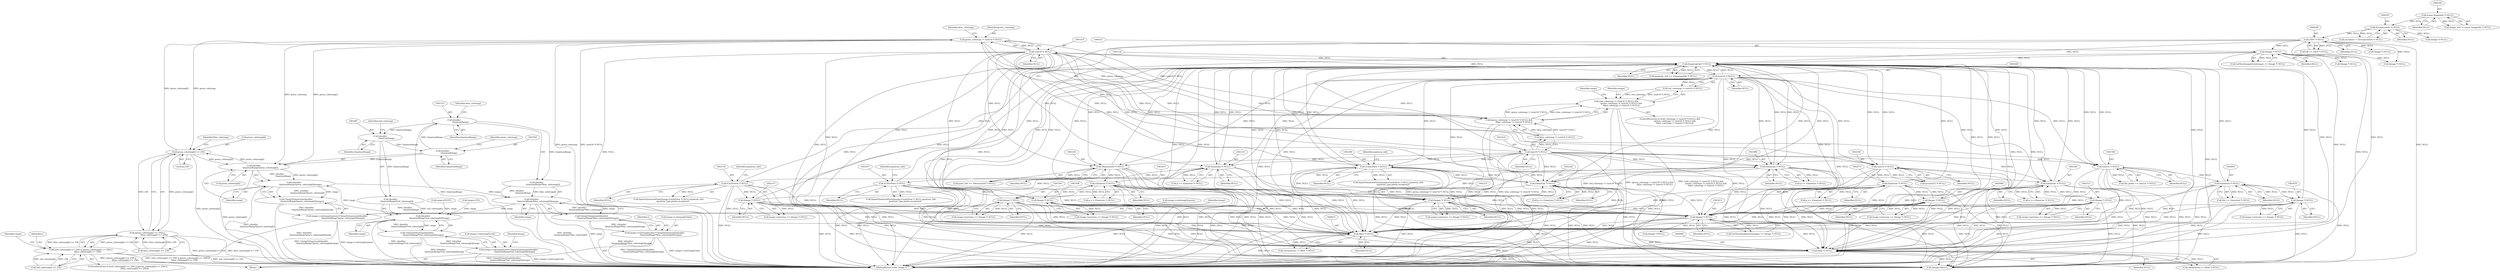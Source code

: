 digraph "1_ImageMagick_6e48aa92ff4e6e95424300ecd52a9ea453c19c60@pointer" {
"1001411" [label="(Call,green_colormap != (uint16 *) NULL)"];
"1001446" [label="(Call,green_colormap[i] >= 256)"];
"1001411" [label="(Call,green_colormap != (uint16 *) NULL)"];
"1001503" [label="(Call,(double)\n                    QuantumRange*green_colormap[i])"];
"1001504" [label="(Call,(double)\n                    QuantumRange)"];
"1001486" [label="(Call,(double)\n                    QuantumRange)"];
"1001522" [label="(Call,(double)\n                    QuantumRange)"];
"1001413" [label="(Call,(uint16 *) NULL)"];
"1001407" [label="(Call,(uint16 *) NULL)"];
"1001155" [label="(Call,(QuantumInfo *) NULL)"];
"1003302" [label="(Call,(Image *) NULL)"];
"1003214" [label="(Call,(Quantum *) NULL)"];
"1003144" [label="(Call,(MemoryInfo *) NULL)"];
"1001418" [label="(Call,(uint16 *) NULL)"];
"1002109" [label="(Call,(Quantum *) NULL)"];
"1002136" [label="(Call,(Image *) NULL)"];
"1002117" [label="(Call,(CacheView *) NULL)"];
"1003412" [label="(Call,(Image *) NULL)"];
"1001916" [label="(Call,(CacheView *) NULL)"];
"1001908" [label="(Call,(Quantum *) NULL)"];
"1001935" [label="(Call,(Image *) NULL)"];
"1002295" [label="(Call,(CacheView *) NULL)"];
"1002219" [label="(Call,(Quantum *) NULL)"];
"1002314" [label="(Call,(Image *) NULL)"];
"1002572" [label="(Call,(Quantum *) NULL)"];
"1002539" [label="(Call,(uint32 *) NULL)"];
"1002695" [label="(Call,(Image *) NULL)"];
"1002510" [label="(Call,(Image *) NULL)"];
"1002391" [label="(Call,(Quantum *) NULL)"];
"1003069" [label="(Call,(Image *) NULL)"];
"1002849" [label="(Call,(Quantum *) NULL)"];
"1002785" [label="(Call,(uint32 *) NULL)"];
"1000245" [label="(Call,(TIFF *) NULL)"];
"1000186" [label="(Call,(ExceptionInfo *) NULL)"];
"1000159" [label="(Call,(const ImageInfo *) NULL)"];
"1000909" [label="(Call,(float *) NULL)"];
"1000320" [label="(Call,(Image *) NULL)"];
"1000947" [label="(Call,(float *) NULL)"];
"1001410" [label="(Call,(green_colormap != (uint16 *) NULL) &&\n                (blue_colormap != (uint16 *) NULL))"];
"1001404" [label="(Call,(red_colormap != (uint16 *) NULL) &&\n                (green_colormap != (uint16 *) NULL) &&\n                (blue_colormap != (uint16 *) NULL))"];
"1001502" [label="(Call,((double)\n                    QuantumRange*green_colormap[i])/range)"];
"1001501" [label="(Call,ClampToQuantum(((double)\n                    QuantumRange*green_colormap[i])/range))"];
"1001493" [label="(Call,image->colormap[i].green=ClampToQuantum(((double)\n                    QuantumRange*green_colormap[i])/range))"];
"1001520" [label="(Call,((double)\n                    QuantumRange*blue_colormap[i])/range)"];
"1001484" [label="(Call,((double)\n                    QuantumRange*red_colormap[i])/range)"];
"1001483" [label="(Call,ClampToQuantum(((double)\n                    QuantumRange*red_colormap[i])/range))"];
"1001475" [label="(Call,image->colormap[i].red=ClampToQuantum(((double)\n                    QuantumRange*red_colormap[i])/range))"];
"1001519" [label="(Call,ClampToQuantum(((double)\n                    QuantumRange*blue_colormap[i])/range))"];
"1001511" [label="(Call,image->colormap[i].blue=ClampToQuantum(((double)\n                    QuantumRange*blue_colormap[i])/range))"];
"1001445" [label="(Call,(green_colormap[i] >= 256) ||\n                      (blue_colormap[i] >= 256))"];
"1001439" [label="(Call,(red_colormap[i] >= 256) || (green_colormap[i] >= 256) ||\n                      (blue_colormap[i] >= 256))"];
"1002132" [label="(Call,image->previous == (Image *) NULL)"];
"1001458" [label="(Identifier,range)"];
"1003412" [label="(Call,(Image *) NULL)"];
"1000243" [label="(Call,tiff == (TIFF *) NULL)"];
"1000186" [label="(Call,(ExceptionInfo *) NULL)"];
"1001528" [label="(Identifier,range)"];
"1001916" [label="(Call,(CacheView *) NULL)"];
"1001418" [label="(Call,(uint16 *) NULL)"];
"1001411" [label="(Call,green_colormap != (uint16 *) NULL)"];
"1001413" [label="(Call,(uint16 *) NULL)"];
"1002783" [label="(Call,tile_pixels == (uint32 *) NULL)"];
"1001476" [label="(Call,image->colormap[i].red)"];
"1002510" [label="(Call,(Image *) NULL)"];
"1002847" [label="(Call,tile == (Quantum *) NULL)"];
"1002506" [label="(Call,image->previous == (Image *) NULL)"];
"1001475" [label="(Call,image->colormap[i].red=ClampToQuantum(((double)\n                    QuantumRange*red_colormap[i])/range))"];
"1001918" [label="(Identifier,NULL)"];
"1003298" [label="(Call,image->previous == (Image *) NULL)"];
"1001937" [label="(Identifier,NULL)"];
"1001453" [label="(Identifier,blue_colormap)"];
"1000909" [label="(Call,(float *) NULL)"];
"1002310" [label="(Call,image->previous == (Image *) NULL)"];
"1000217" [label="(Call,(Image *) NULL)"];
"1003069" [label="(Call,(Image *) NULL)"];
"1001416" [label="(Call,blue_colormap != (uint16 *) NULL)"];
"1001519" [label="(Call,ClampToQuantum(((double)\n                    QuantumRange*blue_colormap[i])/range))"];
"1001510" [label="(Identifier,range)"];
"1001437" [label="(Identifier,i)"];
"1001931" [label="(Call,image->previous == (Image *) NULL)"];
"1002537" [label="(Call,p=(uint32 *) NULL)"];
"1002314" [label="(Call,(Image *) NULL)"];
"1002109" [label="(Call,(Quantum *) NULL)"];
"1002787" [label="(Identifier,NULL)"];
"1001483" [label="(Call,ClampToQuantum(((double)\n                    QuantumRange*red_colormap[i])/range))"];
"1001450" [label="(Literal,256)"];
"1001447" [label="(Call,green_colormap[i])"];
"1001405" [label="(Call,red_colormap != (uint16 *) NULL)"];
"1002393" [label="(Identifier,NULL)"];
"1001157" [label="(Identifier,NULL)"];
"1002138" [label="(Identifier,NULL)"];
"1001404" [label="(Call,(red_colormap != (uint16 *) NULL) &&\n                (green_colormap != (uint16 *) NULL) &&\n                (blue_colormap != (uint16 *) NULL))"];
"1001420" [label="(Identifier,NULL)"];
"1002697" [label="(Identifier,NULL)"];
"1003214" [label="(Call,(Quantum *) NULL)"];
"1002316" [label="(Identifier,NULL)"];
"1002851" [label="(Identifier,NULL)"];
"1002389" [label="(Call,q == (Quantum *) NULL)"];
"1003216" [label="(Identifier,NULL)"];
"1001451" [label="(Call,blue_colormap[i] >= 256)"];
"1000247" [label="(Identifier,NULL)"];
"1002391" [label="(Call,(Quantum *) NULL)"];
"1003421" [label="(Call,(Image *) NULL)"];
"1002570" [label="(Call,q == (Quantum *) NULL)"];
"1001484" [label="(Call,((double)\n                    QuantumRange*red_colormap[i])/range)"];
"1001507" [label="(Call,green_colormap[i])"];
"1000947" [label="(Call,(float *) NULL)"];
"1000911" [label="(Identifier,NULL)"];
"1000331" [label="(Call,(Image *) NULL)"];
"1002295" [label="(Call,(CacheView *) NULL)"];
"1002217" [label="(Call,q == (Quantum *) NULL)"];
"1001908" [label="(Call,(Quantum *) NULL)"];
"1003071" [label="(Identifier,NULL)"];
"1000161" [label="(Identifier,NULL)"];
"1001407" [label="(Call,(uint16 *) NULL)"];
"1000309" [label="(Call,(Image *) NULL)"];
"1002119" [label="(Identifier,NULL)"];
"1002574" [label="(Identifier,NULL)"];
"1000245" [label="(Call,(TIFF *) NULL)"];
"1001446" [label="(Call,green_colormap[i] >= 256)"];
"1003414" [label="(Identifier,NULL)"];
"1002298" [label="(Identifier,quantum_info)"];
"1001155" [label="(Call,(QuantumInfo *) NULL)"];
"1001508" [label="(Identifier,green_colormap)"];
"1001494" [label="(Call,image->colormap[i].green)"];
"1002691" [label="(Call,image->previous == (Image *) NULL)"];
"1003144" [label="(Call,(MemoryInfo *) NULL)"];
"1002111" [label="(Identifier,NULL)"];
"1003065" [label="(Call,image->previous == (Image *) NULL)"];
"1003475" [label="(Call,(Image *)NULL)"];
"1001417" [label="(Identifier,blue_colormap)"];
"1001524" [label="(Identifier,QuantumRange)"];
"1001403" [label="(ControlStructure,if ((red_colormap != (uint16 *) NULL) &&\n                (green_colormap != (uint16 *) NULL) &&\n                (blue_colormap != (uint16 *) NULL)))"];
"1001497" [label="(Identifier,image)"];
"1001473" [label="(Identifier,i)"];
"1003481" [label="(MethodReturn,static Image *)"];
"1003212" [label="(Call,q == (Quantum *) NULL)"];
"1001439" [label="(Call,(red_colormap[i] >= 256) || (green_colormap[i] >= 256) ||\n                      (blue_colormap[i] >= 256))"];
"1001422" [label="(Call,range=255)"];
"1001485" [label="(Call,(double)\n                    QuantumRange*red_colormap[i])"];
"1001914" [label="(Call,ImportQuantumPixels(image,(CacheView *) NULL,quantum_info,\n            quantum_type,pixels,exception))"];
"1002221" [label="(Identifier,NULL)"];
"1003142" [label="(Call,pixel_info == (MemoryInfo *) NULL)"];
"1002297" [label="(Identifier,NULL)"];
"1001502" [label="(Call,((double)\n                    QuantumRange*green_colormap[i])/range)"];
"1001493" [label="(Call,image->colormap[i].green=ClampToQuantum(((double)\n                    QuantumRange*green_colormap[i])/range))"];
"1002107" [label="(Call,q == (Quantum *) NULL)"];
"1001526" [label="(Identifier,blue_colormap)"];
"1002115" [label="(Call,ImportQuantumPixels(image,(CacheView *) NULL,quantum_info,\n            quantum_type,pixels,exception))"];
"1002539" [label="(Call,(uint32 *) NULL)"];
"1001440" [label="(Call,red_colormap[i] >= 256)"];
"1002117" [label="(Call,(CacheView *) NULL)"];
"1000157" [label="(Call,image_info != (const ImageInfo *) NULL)"];
"1001445" [label="(Call,(green_colormap[i] >= 256) ||\n                      (blue_colormap[i] >= 256))"];
"1000945" [label="(Call,chromaticity != (float *) NULL)"];
"1001532" [label="(Identifier,image)"];
"1000949" [label="(Identifier,NULL)"];
"1000320" [label="(Call,(Image *) NULL)"];
"1002572" [label="(Call,(Quantum *) NULL)"];
"1002136" [label="(Call,(Image *) NULL)"];
"1001522" [label="(Call,(double)\n                    QuantumRange)"];
"1001506" [label="(Identifier,QuantumRange)"];
"1001412" [label="(Identifier,green_colormap)"];
"1003146" [label="(Identifier,NULL)"];
"1001511" [label="(Call,image->colormap[i].blue=ClampToQuantum(((double)\n                    QuantumRange*blue_colormap[i])/range))"];
"1001153" [label="(Call,quantum_info == (QuantumInfo *) NULL)"];
"1001512" [label="(Call,image->colormap[i].blue)"];
"1000317" [label="(Call,GetNextImageInList(image) == (Image *) NULL)"];
"1001410" [label="(Call,(green_colormap != (uint16 *) NULL) &&\n                (blue_colormap != (uint16 *) NULL))"];
"1002785" [label="(Call,(uint32 *) NULL)"];
"1000254" [label="(Call,(Image *) NULL)"];
"1001910" [label="(Identifier,NULL)"];
"1001486" [label="(Call,(double)\n                    QuantumRange)"];
"1002849" [label="(Call,(Quantum *) NULL)"];
"1000188" [label="(Identifier,NULL)"];
"1001474" [label="(Block,)"];
"1001515" [label="(Identifier,image)"];
"1002695" [label="(Call,(Image *) NULL)"];
"1001490" [label="(Identifier,red_colormap)"];
"1003409" [label="(Call,GetNextImageInList(image) == (Image *) NULL)"];
"1001504" [label="(Call,(double)\n                    QuantumRange)"];
"1001501" [label="(Call,ClampToQuantum(((double)\n                    QuantumRange*green_colormap[i])/range))"];
"1001935" [label="(Call,(Image *) NULL)"];
"1001919" [label="(Identifier,quantum_info)"];
"1002512" [label="(Identifier,NULL)"];
"1002120" [label="(Identifier,quantum_info)"];
"1002541" [label="(Identifier,NULL)"];
"1001438" [label="(ControlStructure,if ((red_colormap[i] >= 256) || (green_colormap[i] >= 256) ||\n                      (blue_colormap[i] >= 256)))"];
"1002219" [label="(Call,(Quantum *) NULL)"];
"1001492" [label="(Identifier,range)"];
"1000184" [label="(Call,exception != (ExceptionInfo *) NULL)"];
"1003304" [label="(Identifier,NULL)"];
"1001906" [label="(Call,q == (Quantum *) NULL)"];
"1001423" [label="(Identifier,range)"];
"1000907" [label="(Call,chromaticity != (float *) NULL)"];
"1003302" [label="(Call,(Image *) NULL)"];
"1000159" [label="(Call,(const ImageInfo *) NULL)"];
"1000322" [label="(Identifier,NULL)"];
"1001488" [label="(Identifier,QuantumRange)"];
"1001415" [label="(Identifier,NULL)"];
"1001521" [label="(Call,(double)\n                    QuantumRange*blue_colormap[i])"];
"1001457" [label="(Call,range=65535)"];
"1001409" [label="(Identifier,NULL)"];
"1001520" [label="(Call,((double)\n                    QuantumRange*blue_colormap[i])/range)"];
"1002293" [label="(Call,ImportQuantumPixels(image,(CacheView *) NULL,quantum_info,\n              quantum_type,pixels,exception))"];
"1001503" [label="(Call,(double)\n                    QuantumRange*green_colormap[i])"];
"1001411" -> "1001410"  [label="AST: "];
"1001411" -> "1001413"  [label="CFG: "];
"1001412" -> "1001411"  [label="AST: "];
"1001413" -> "1001411"  [label="AST: "];
"1001417" -> "1001411"  [label="CFG: "];
"1001410" -> "1001411"  [label="CFG: "];
"1001411" -> "1003481"  [label="DDG: green_colormap"];
"1001411" -> "1003481"  [label="DDG: (uint16 *) NULL"];
"1001411" -> "1001410"  [label="DDG: green_colormap"];
"1001411" -> "1001410"  [label="DDG: (uint16 *) NULL"];
"1001446" -> "1001411"  [label="DDG: green_colormap[i]"];
"1001503" -> "1001411"  [label="DDG: green_colormap[i]"];
"1001413" -> "1001411"  [label="DDG: NULL"];
"1001411" -> "1001446"  [label="DDG: green_colormap"];
"1001411" -> "1001503"  [label="DDG: green_colormap"];
"1001446" -> "1001445"  [label="AST: "];
"1001446" -> "1001450"  [label="CFG: "];
"1001447" -> "1001446"  [label="AST: "];
"1001450" -> "1001446"  [label="AST: "];
"1001453" -> "1001446"  [label="CFG: "];
"1001445" -> "1001446"  [label="CFG: "];
"1001446" -> "1003481"  [label="DDG: green_colormap[i]"];
"1001446" -> "1001445"  [label="DDG: green_colormap[i]"];
"1001446" -> "1001445"  [label="DDG: 256"];
"1001503" -> "1001446"  [label="DDG: green_colormap[i]"];
"1001446" -> "1001503"  [label="DDG: green_colormap[i]"];
"1001503" -> "1001502"  [label="AST: "];
"1001503" -> "1001507"  [label="CFG: "];
"1001504" -> "1001503"  [label="AST: "];
"1001507" -> "1001503"  [label="AST: "];
"1001510" -> "1001503"  [label="CFG: "];
"1001503" -> "1003481"  [label="DDG: green_colormap[i]"];
"1001503" -> "1001502"  [label="DDG: (double)\n                    QuantumRange"];
"1001503" -> "1001502"  [label="DDG: green_colormap[i]"];
"1001504" -> "1001503"  [label="DDG: QuantumRange"];
"1001504" -> "1001506"  [label="CFG: "];
"1001505" -> "1001504"  [label="AST: "];
"1001506" -> "1001504"  [label="AST: "];
"1001508" -> "1001504"  [label="CFG: "];
"1001486" -> "1001504"  [label="DDG: QuantumRange"];
"1001504" -> "1001522"  [label="DDG: QuantumRange"];
"1001486" -> "1001485"  [label="AST: "];
"1001486" -> "1001488"  [label="CFG: "];
"1001487" -> "1001486"  [label="AST: "];
"1001488" -> "1001486"  [label="AST: "];
"1001490" -> "1001486"  [label="CFG: "];
"1001486" -> "1001485"  [label="DDG: QuantumRange"];
"1001522" -> "1001486"  [label="DDG: QuantumRange"];
"1001522" -> "1001521"  [label="AST: "];
"1001522" -> "1001524"  [label="CFG: "];
"1001523" -> "1001522"  [label="AST: "];
"1001524" -> "1001522"  [label="AST: "];
"1001526" -> "1001522"  [label="CFG: "];
"1001522" -> "1003481"  [label="DDG: QuantumRange"];
"1001522" -> "1001521"  [label="DDG: QuantumRange"];
"1001413" -> "1001415"  [label="CFG: "];
"1001414" -> "1001413"  [label="AST: "];
"1001415" -> "1001413"  [label="AST: "];
"1001413" -> "1003481"  [label="DDG: NULL"];
"1001413" -> "1000909"  [label="DDG: NULL"];
"1001413" -> "1000947"  [label="DDG: NULL"];
"1001413" -> "1001155"  [label="DDG: NULL"];
"1001407" -> "1001413"  [label="DDG: NULL"];
"1001413" -> "1001418"  [label="DDG: NULL"];
"1001413" -> "1001908"  [label="DDG: NULL"];
"1001413" -> "1002109"  [label="DDG: NULL"];
"1001413" -> "1002219"  [label="DDG: NULL"];
"1001413" -> "1002295"  [label="DDG: NULL"];
"1001413" -> "1002314"  [label="DDG: NULL"];
"1001413" -> "1002391"  [label="DDG: NULL"];
"1001413" -> "1002539"  [label="DDG: NULL"];
"1001413" -> "1002785"  [label="DDG: NULL"];
"1001413" -> "1003144"  [label="DDG: NULL"];
"1001413" -> "1003412"  [label="DDG: NULL"];
"1001413" -> "1003475"  [label="DDG: NULL"];
"1001407" -> "1001405"  [label="AST: "];
"1001407" -> "1001409"  [label="CFG: "];
"1001408" -> "1001407"  [label="AST: "];
"1001409" -> "1001407"  [label="AST: "];
"1001405" -> "1001407"  [label="CFG: "];
"1001407" -> "1003481"  [label="DDG: NULL"];
"1001407" -> "1000909"  [label="DDG: NULL"];
"1001407" -> "1000947"  [label="DDG: NULL"];
"1001407" -> "1001155"  [label="DDG: NULL"];
"1001407" -> "1001405"  [label="DDG: NULL"];
"1001155" -> "1001407"  [label="DDG: NULL"];
"1001407" -> "1001908"  [label="DDG: NULL"];
"1001407" -> "1002109"  [label="DDG: NULL"];
"1001407" -> "1002219"  [label="DDG: NULL"];
"1001407" -> "1002295"  [label="DDG: NULL"];
"1001407" -> "1002314"  [label="DDG: NULL"];
"1001407" -> "1002391"  [label="DDG: NULL"];
"1001407" -> "1002539"  [label="DDG: NULL"];
"1001407" -> "1002785"  [label="DDG: NULL"];
"1001407" -> "1003144"  [label="DDG: NULL"];
"1001407" -> "1003412"  [label="DDG: NULL"];
"1001407" -> "1003475"  [label="DDG: NULL"];
"1001155" -> "1001153"  [label="AST: "];
"1001155" -> "1001157"  [label="CFG: "];
"1001156" -> "1001155"  [label="AST: "];
"1001157" -> "1001155"  [label="AST: "];
"1001153" -> "1001155"  [label="CFG: "];
"1001155" -> "1003481"  [label="DDG: NULL"];
"1001155" -> "1000909"  [label="DDG: NULL"];
"1001155" -> "1000947"  [label="DDG: NULL"];
"1001155" -> "1001153"  [label="DDG: NULL"];
"1003302" -> "1001155"  [label="DDG: NULL"];
"1003144" -> "1001155"  [label="DDG: NULL"];
"1002109" -> "1001155"  [label="DDG: NULL"];
"1003412" -> "1001155"  [label="DDG: NULL"];
"1002295" -> "1001155"  [label="DDG: NULL"];
"1002572" -> "1001155"  [label="DDG: NULL"];
"1002219" -> "1001155"  [label="DDG: NULL"];
"1002314" -> "1001155"  [label="DDG: NULL"];
"1002510" -> "1001155"  [label="DDG: NULL"];
"1003069" -> "1001155"  [label="DDG: NULL"];
"1002136" -> "1001155"  [label="DDG: NULL"];
"1002849" -> "1001155"  [label="DDG: NULL"];
"1001418" -> "1001155"  [label="DDG: NULL"];
"1001908" -> "1001155"  [label="DDG: NULL"];
"1000245" -> "1001155"  [label="DDG: NULL"];
"1002539" -> "1001155"  [label="DDG: NULL"];
"1002695" -> "1001155"  [label="DDG: NULL"];
"1001935" -> "1001155"  [label="DDG: NULL"];
"1002391" -> "1001155"  [label="DDG: NULL"];
"1002785" -> "1001155"  [label="DDG: NULL"];
"1000909" -> "1001155"  [label="DDG: NULL"];
"1001916" -> "1001155"  [label="DDG: NULL"];
"1002117" -> "1001155"  [label="DDG: NULL"];
"1003214" -> "1001155"  [label="DDG: NULL"];
"1000320" -> "1001155"  [label="DDG: NULL"];
"1000947" -> "1001155"  [label="DDG: NULL"];
"1001155" -> "1001908"  [label="DDG: NULL"];
"1001155" -> "1002109"  [label="DDG: NULL"];
"1001155" -> "1002219"  [label="DDG: NULL"];
"1001155" -> "1002295"  [label="DDG: NULL"];
"1001155" -> "1002314"  [label="DDG: NULL"];
"1001155" -> "1002391"  [label="DDG: NULL"];
"1001155" -> "1002539"  [label="DDG: NULL"];
"1001155" -> "1002785"  [label="DDG: NULL"];
"1001155" -> "1003144"  [label="DDG: NULL"];
"1001155" -> "1003412"  [label="DDG: NULL"];
"1001155" -> "1003475"  [label="DDG: NULL"];
"1003302" -> "1003298"  [label="AST: "];
"1003302" -> "1003304"  [label="CFG: "];
"1003303" -> "1003302"  [label="AST: "];
"1003304" -> "1003302"  [label="AST: "];
"1003298" -> "1003302"  [label="CFG: "];
"1003302" -> "1003481"  [label="DDG: NULL"];
"1003302" -> "1000909"  [label="DDG: NULL"];
"1003302" -> "1000947"  [label="DDG: NULL"];
"1003302" -> "1003214"  [label="DDG: NULL"];
"1003302" -> "1003298"  [label="DDG: NULL"];
"1003214" -> "1003302"  [label="DDG: NULL"];
"1003302" -> "1003412"  [label="DDG: NULL"];
"1003302" -> "1003475"  [label="DDG: NULL"];
"1003214" -> "1003212"  [label="AST: "];
"1003214" -> "1003216"  [label="CFG: "];
"1003215" -> "1003214"  [label="AST: "];
"1003216" -> "1003214"  [label="AST: "];
"1003212" -> "1003214"  [label="CFG: "];
"1003214" -> "1003481"  [label="DDG: NULL"];
"1003214" -> "1000909"  [label="DDG: NULL"];
"1003214" -> "1000947"  [label="DDG: NULL"];
"1003214" -> "1003212"  [label="DDG: NULL"];
"1003144" -> "1003214"  [label="DDG: NULL"];
"1003214" -> "1003412"  [label="DDG: NULL"];
"1003214" -> "1003475"  [label="DDG: NULL"];
"1003144" -> "1003142"  [label="AST: "];
"1003144" -> "1003146"  [label="CFG: "];
"1003145" -> "1003144"  [label="AST: "];
"1003146" -> "1003144"  [label="AST: "];
"1003142" -> "1003144"  [label="CFG: "];
"1003144" -> "1003481"  [label="DDG: NULL"];
"1003144" -> "1000909"  [label="DDG: NULL"];
"1003144" -> "1000947"  [label="DDG: NULL"];
"1003144" -> "1003142"  [label="DDG: NULL"];
"1001418" -> "1003144"  [label="DDG: NULL"];
"1003144" -> "1003412"  [label="DDG: NULL"];
"1003144" -> "1003475"  [label="DDG: NULL"];
"1001418" -> "1001416"  [label="AST: "];
"1001418" -> "1001420"  [label="CFG: "];
"1001419" -> "1001418"  [label="AST: "];
"1001420" -> "1001418"  [label="AST: "];
"1001416" -> "1001418"  [label="CFG: "];
"1001418" -> "1003481"  [label="DDG: NULL"];
"1001418" -> "1000909"  [label="DDG: NULL"];
"1001418" -> "1000947"  [label="DDG: NULL"];
"1001418" -> "1001416"  [label="DDG: NULL"];
"1001418" -> "1001908"  [label="DDG: NULL"];
"1001418" -> "1002109"  [label="DDG: NULL"];
"1001418" -> "1002219"  [label="DDG: NULL"];
"1001418" -> "1002295"  [label="DDG: NULL"];
"1001418" -> "1002314"  [label="DDG: NULL"];
"1001418" -> "1002391"  [label="DDG: NULL"];
"1001418" -> "1002539"  [label="DDG: NULL"];
"1001418" -> "1002785"  [label="DDG: NULL"];
"1001418" -> "1003412"  [label="DDG: NULL"];
"1001418" -> "1003475"  [label="DDG: NULL"];
"1002109" -> "1002107"  [label="AST: "];
"1002109" -> "1002111"  [label="CFG: "];
"1002110" -> "1002109"  [label="AST: "];
"1002111" -> "1002109"  [label="AST: "];
"1002107" -> "1002109"  [label="CFG: "];
"1002109" -> "1003481"  [label="DDG: NULL"];
"1002109" -> "1000909"  [label="DDG: NULL"];
"1002109" -> "1000947"  [label="DDG: NULL"];
"1002109" -> "1002107"  [label="DDG: NULL"];
"1002136" -> "1002109"  [label="DDG: NULL"];
"1002109" -> "1002117"  [label="DDG: NULL"];
"1002109" -> "1003412"  [label="DDG: NULL"];
"1002109" -> "1003475"  [label="DDG: NULL"];
"1002136" -> "1002132"  [label="AST: "];
"1002136" -> "1002138"  [label="CFG: "];
"1002137" -> "1002136"  [label="AST: "];
"1002138" -> "1002136"  [label="AST: "];
"1002132" -> "1002136"  [label="CFG: "];
"1002136" -> "1003481"  [label="DDG: NULL"];
"1002136" -> "1000909"  [label="DDG: NULL"];
"1002136" -> "1000947"  [label="DDG: NULL"];
"1002136" -> "1002132"  [label="DDG: NULL"];
"1002117" -> "1002136"  [label="DDG: NULL"];
"1002136" -> "1003412"  [label="DDG: NULL"];
"1002136" -> "1003475"  [label="DDG: NULL"];
"1002117" -> "1002115"  [label="AST: "];
"1002117" -> "1002119"  [label="CFG: "];
"1002118" -> "1002117"  [label="AST: "];
"1002119" -> "1002117"  [label="AST: "];
"1002120" -> "1002117"  [label="CFG: "];
"1002117" -> "1003481"  [label="DDG: NULL"];
"1002117" -> "1000909"  [label="DDG: NULL"];
"1002117" -> "1000947"  [label="DDG: NULL"];
"1002117" -> "1002115"  [label="DDG: NULL"];
"1002117" -> "1003412"  [label="DDG: NULL"];
"1002117" -> "1003475"  [label="DDG: NULL"];
"1003412" -> "1003409"  [label="AST: "];
"1003412" -> "1003414"  [label="CFG: "];
"1003413" -> "1003412"  [label="AST: "];
"1003414" -> "1003412"  [label="AST: "];
"1003409" -> "1003412"  [label="CFG: "];
"1003412" -> "1003481"  [label="DDG: NULL"];
"1003412" -> "1000909"  [label="DDG: NULL"];
"1003412" -> "1000947"  [label="DDG: NULL"];
"1003412" -> "1003409"  [label="DDG: NULL"];
"1001916" -> "1003412"  [label="DDG: NULL"];
"1002295" -> "1003412"  [label="DDG: NULL"];
"1002572" -> "1003412"  [label="DDG: NULL"];
"1002219" -> "1003412"  [label="DDG: NULL"];
"1002314" -> "1003412"  [label="DDG: NULL"];
"1002510" -> "1003412"  [label="DDG: NULL"];
"1003069" -> "1003412"  [label="DDG: NULL"];
"1002849" -> "1003412"  [label="DDG: NULL"];
"1001908" -> "1003412"  [label="DDG: NULL"];
"1002539" -> "1003412"  [label="DDG: NULL"];
"1002695" -> "1003412"  [label="DDG: NULL"];
"1001935" -> "1003412"  [label="DDG: NULL"];
"1002391" -> "1003412"  [label="DDG: NULL"];
"1002785" -> "1003412"  [label="DDG: NULL"];
"1003412" -> "1003421"  [label="DDG: NULL"];
"1003412" -> "1003475"  [label="DDG: NULL"];
"1001916" -> "1001914"  [label="AST: "];
"1001916" -> "1001918"  [label="CFG: "];
"1001917" -> "1001916"  [label="AST: "];
"1001918" -> "1001916"  [label="AST: "];
"1001919" -> "1001916"  [label="CFG: "];
"1001916" -> "1003481"  [label="DDG: NULL"];
"1001916" -> "1000909"  [label="DDG: NULL"];
"1001916" -> "1000947"  [label="DDG: NULL"];
"1001916" -> "1001914"  [label="DDG: NULL"];
"1001908" -> "1001916"  [label="DDG: NULL"];
"1001916" -> "1001935"  [label="DDG: NULL"];
"1001916" -> "1003475"  [label="DDG: NULL"];
"1001908" -> "1001906"  [label="AST: "];
"1001908" -> "1001910"  [label="CFG: "];
"1001909" -> "1001908"  [label="AST: "];
"1001910" -> "1001908"  [label="AST: "];
"1001906" -> "1001908"  [label="CFG: "];
"1001908" -> "1003481"  [label="DDG: NULL"];
"1001908" -> "1000909"  [label="DDG: NULL"];
"1001908" -> "1000947"  [label="DDG: NULL"];
"1001908" -> "1001906"  [label="DDG: NULL"];
"1001935" -> "1001908"  [label="DDG: NULL"];
"1001908" -> "1003475"  [label="DDG: NULL"];
"1001935" -> "1001931"  [label="AST: "];
"1001935" -> "1001937"  [label="CFG: "];
"1001936" -> "1001935"  [label="AST: "];
"1001937" -> "1001935"  [label="AST: "];
"1001931" -> "1001935"  [label="CFG: "];
"1001935" -> "1003481"  [label="DDG: NULL"];
"1001935" -> "1000909"  [label="DDG: NULL"];
"1001935" -> "1000947"  [label="DDG: NULL"];
"1001935" -> "1001931"  [label="DDG: NULL"];
"1001935" -> "1003475"  [label="DDG: NULL"];
"1002295" -> "1002293"  [label="AST: "];
"1002295" -> "1002297"  [label="CFG: "];
"1002296" -> "1002295"  [label="AST: "];
"1002297" -> "1002295"  [label="AST: "];
"1002298" -> "1002295"  [label="CFG: "];
"1002295" -> "1003481"  [label="DDG: NULL"];
"1002295" -> "1000909"  [label="DDG: NULL"];
"1002295" -> "1000947"  [label="DDG: NULL"];
"1002295" -> "1002219"  [label="DDG: NULL"];
"1002295" -> "1002293"  [label="DDG: NULL"];
"1002219" -> "1002295"  [label="DDG: NULL"];
"1002295" -> "1002314"  [label="DDG: NULL"];
"1002295" -> "1003475"  [label="DDG: NULL"];
"1002219" -> "1002217"  [label="AST: "];
"1002219" -> "1002221"  [label="CFG: "];
"1002220" -> "1002219"  [label="AST: "];
"1002221" -> "1002219"  [label="AST: "];
"1002217" -> "1002219"  [label="CFG: "];
"1002219" -> "1003481"  [label="DDG: NULL"];
"1002219" -> "1000909"  [label="DDG: NULL"];
"1002219" -> "1000947"  [label="DDG: NULL"];
"1002219" -> "1002217"  [label="DDG: NULL"];
"1002314" -> "1002219"  [label="DDG: NULL"];
"1002219" -> "1002314"  [label="DDG: NULL"];
"1002219" -> "1003475"  [label="DDG: NULL"];
"1002314" -> "1002310"  [label="AST: "];
"1002314" -> "1002316"  [label="CFG: "];
"1002315" -> "1002314"  [label="AST: "];
"1002316" -> "1002314"  [label="AST: "];
"1002310" -> "1002314"  [label="CFG: "];
"1002314" -> "1003481"  [label="DDG: NULL"];
"1002314" -> "1000909"  [label="DDG: NULL"];
"1002314" -> "1000947"  [label="DDG: NULL"];
"1002314" -> "1002310"  [label="DDG: NULL"];
"1002314" -> "1003475"  [label="DDG: NULL"];
"1002572" -> "1002570"  [label="AST: "];
"1002572" -> "1002574"  [label="CFG: "];
"1002573" -> "1002572"  [label="AST: "];
"1002574" -> "1002572"  [label="AST: "];
"1002570" -> "1002572"  [label="CFG: "];
"1002572" -> "1003481"  [label="DDG: NULL"];
"1002572" -> "1000909"  [label="DDG: NULL"];
"1002572" -> "1000947"  [label="DDG: NULL"];
"1002572" -> "1002570"  [label="DDG: NULL"];
"1002539" -> "1002572"  [label="DDG: NULL"];
"1002695" -> "1002572"  [label="DDG: NULL"];
"1002572" -> "1002695"  [label="DDG: NULL"];
"1002572" -> "1003475"  [label="DDG: NULL"];
"1002539" -> "1002537"  [label="AST: "];
"1002539" -> "1002541"  [label="CFG: "];
"1002540" -> "1002539"  [label="AST: "];
"1002541" -> "1002539"  [label="AST: "];
"1002537" -> "1002539"  [label="CFG: "];
"1002539" -> "1003481"  [label="DDG: NULL"];
"1002539" -> "1000909"  [label="DDG: NULL"];
"1002539" -> "1000947"  [label="DDG: NULL"];
"1002539" -> "1002537"  [label="DDG: NULL"];
"1002539" -> "1003475"  [label="DDG: NULL"];
"1002695" -> "1002691"  [label="AST: "];
"1002695" -> "1002697"  [label="CFG: "];
"1002696" -> "1002695"  [label="AST: "];
"1002697" -> "1002695"  [label="AST: "];
"1002691" -> "1002695"  [label="CFG: "];
"1002695" -> "1003481"  [label="DDG: NULL"];
"1002695" -> "1000909"  [label="DDG: NULL"];
"1002695" -> "1000947"  [label="DDG: NULL"];
"1002695" -> "1002691"  [label="DDG: NULL"];
"1002695" -> "1003475"  [label="DDG: NULL"];
"1002510" -> "1002506"  [label="AST: "];
"1002510" -> "1002512"  [label="CFG: "];
"1002511" -> "1002510"  [label="AST: "];
"1002512" -> "1002510"  [label="AST: "];
"1002506" -> "1002510"  [label="CFG: "];
"1002510" -> "1003481"  [label="DDG: NULL"];
"1002510" -> "1000909"  [label="DDG: NULL"];
"1002510" -> "1000947"  [label="DDG: NULL"];
"1002510" -> "1002391"  [label="DDG: NULL"];
"1002510" -> "1002506"  [label="DDG: NULL"];
"1002391" -> "1002510"  [label="DDG: NULL"];
"1002510" -> "1003475"  [label="DDG: NULL"];
"1002391" -> "1002389"  [label="AST: "];
"1002391" -> "1002393"  [label="CFG: "];
"1002392" -> "1002391"  [label="AST: "];
"1002393" -> "1002391"  [label="AST: "];
"1002389" -> "1002391"  [label="CFG: "];
"1002391" -> "1003481"  [label="DDG: NULL"];
"1002391" -> "1000909"  [label="DDG: NULL"];
"1002391" -> "1000947"  [label="DDG: NULL"];
"1002391" -> "1002389"  [label="DDG: NULL"];
"1002391" -> "1003475"  [label="DDG: NULL"];
"1003069" -> "1003065"  [label="AST: "];
"1003069" -> "1003071"  [label="CFG: "];
"1003070" -> "1003069"  [label="AST: "];
"1003071" -> "1003069"  [label="AST: "];
"1003065" -> "1003069"  [label="CFG: "];
"1003069" -> "1003481"  [label="DDG: NULL"];
"1003069" -> "1000909"  [label="DDG: NULL"];
"1003069" -> "1000947"  [label="DDG: NULL"];
"1003069" -> "1002849"  [label="DDG: NULL"];
"1003069" -> "1003065"  [label="DDG: NULL"];
"1002849" -> "1003069"  [label="DDG: NULL"];
"1003069" -> "1003475"  [label="DDG: NULL"];
"1002849" -> "1002847"  [label="AST: "];
"1002849" -> "1002851"  [label="CFG: "];
"1002850" -> "1002849"  [label="AST: "];
"1002851" -> "1002849"  [label="AST: "];
"1002847" -> "1002849"  [label="CFG: "];
"1002849" -> "1003481"  [label="DDG: NULL"];
"1002849" -> "1000909"  [label="DDG: NULL"];
"1002849" -> "1000947"  [label="DDG: NULL"];
"1002849" -> "1002847"  [label="DDG: NULL"];
"1002785" -> "1002849"  [label="DDG: NULL"];
"1002849" -> "1003475"  [label="DDG: NULL"];
"1002785" -> "1002783"  [label="AST: "];
"1002785" -> "1002787"  [label="CFG: "];
"1002786" -> "1002785"  [label="AST: "];
"1002787" -> "1002785"  [label="AST: "];
"1002783" -> "1002785"  [label="CFG: "];
"1002785" -> "1003481"  [label="DDG: NULL"];
"1002785" -> "1000909"  [label="DDG: NULL"];
"1002785" -> "1000947"  [label="DDG: NULL"];
"1002785" -> "1002783"  [label="DDG: NULL"];
"1002785" -> "1003475"  [label="DDG: NULL"];
"1000245" -> "1000243"  [label="AST: "];
"1000245" -> "1000247"  [label="CFG: "];
"1000246" -> "1000245"  [label="AST: "];
"1000247" -> "1000245"  [label="AST: "];
"1000243" -> "1000245"  [label="CFG: "];
"1000245" -> "1003481"  [label="DDG: NULL"];
"1000245" -> "1000243"  [label="DDG: NULL"];
"1000186" -> "1000245"  [label="DDG: NULL"];
"1000245" -> "1000254"  [label="DDG: NULL"];
"1000245" -> "1000309"  [label="DDG: NULL"];
"1000245" -> "1000320"  [label="DDG: NULL"];
"1000245" -> "1000909"  [label="DDG: NULL"];
"1000245" -> "1000947"  [label="DDG: NULL"];
"1000245" -> "1003475"  [label="DDG: NULL"];
"1000186" -> "1000184"  [label="AST: "];
"1000186" -> "1000188"  [label="CFG: "];
"1000187" -> "1000186"  [label="AST: "];
"1000188" -> "1000186"  [label="AST: "];
"1000184" -> "1000186"  [label="CFG: "];
"1000186" -> "1000184"  [label="DDG: NULL"];
"1000159" -> "1000186"  [label="DDG: NULL"];
"1000186" -> "1000217"  [label="DDG: NULL"];
"1000159" -> "1000157"  [label="AST: "];
"1000159" -> "1000161"  [label="CFG: "];
"1000160" -> "1000159"  [label="AST: "];
"1000161" -> "1000159"  [label="AST: "];
"1000157" -> "1000159"  [label="CFG: "];
"1000159" -> "1000157"  [label="DDG: NULL"];
"1000909" -> "1000907"  [label="AST: "];
"1000909" -> "1000911"  [label="CFG: "];
"1000910" -> "1000909"  [label="AST: "];
"1000911" -> "1000909"  [label="AST: "];
"1000907" -> "1000909"  [label="CFG: "];
"1000909" -> "1003481"  [label="DDG: NULL"];
"1000909" -> "1000907"  [label="DDG: NULL"];
"1000320" -> "1000909"  [label="DDG: NULL"];
"1000909" -> "1000947"  [label="DDG: NULL"];
"1000909" -> "1003475"  [label="DDG: NULL"];
"1000320" -> "1000317"  [label="AST: "];
"1000320" -> "1000322"  [label="CFG: "];
"1000321" -> "1000320"  [label="AST: "];
"1000322" -> "1000320"  [label="AST: "];
"1000317" -> "1000320"  [label="CFG: "];
"1000320" -> "1003481"  [label="DDG: NULL"];
"1000320" -> "1000309"  [label="DDG: NULL"];
"1000320" -> "1000317"  [label="DDG: NULL"];
"1000320" -> "1000331"  [label="DDG: NULL"];
"1000320" -> "1000947"  [label="DDG: NULL"];
"1000320" -> "1003475"  [label="DDG: NULL"];
"1000947" -> "1000945"  [label="AST: "];
"1000947" -> "1000949"  [label="CFG: "];
"1000948" -> "1000947"  [label="AST: "];
"1000949" -> "1000947"  [label="AST: "];
"1000945" -> "1000947"  [label="CFG: "];
"1000947" -> "1003481"  [label="DDG: NULL"];
"1000947" -> "1000945"  [label="DDG: NULL"];
"1000947" -> "1003475"  [label="DDG: NULL"];
"1001410" -> "1001404"  [label="AST: "];
"1001410" -> "1001416"  [label="CFG: "];
"1001416" -> "1001410"  [label="AST: "];
"1001404" -> "1001410"  [label="CFG: "];
"1001410" -> "1003481"  [label="DDG: green_colormap != (uint16 *) NULL"];
"1001410" -> "1003481"  [label="DDG: blue_colormap != (uint16 *) NULL"];
"1001410" -> "1001404"  [label="DDG: green_colormap != (uint16 *) NULL"];
"1001410" -> "1001404"  [label="DDG: blue_colormap != (uint16 *) NULL"];
"1001416" -> "1001410"  [label="DDG: blue_colormap"];
"1001416" -> "1001410"  [label="DDG: (uint16 *) NULL"];
"1001404" -> "1001403"  [label="AST: "];
"1001404" -> "1001405"  [label="CFG: "];
"1001405" -> "1001404"  [label="AST: "];
"1001423" -> "1001404"  [label="CFG: "];
"1001532" -> "1001404"  [label="CFG: "];
"1001404" -> "1003481"  [label="DDG: red_colormap != (uint16 *) NULL"];
"1001404" -> "1003481"  [label="DDG: (green_colormap != (uint16 *) NULL) &&\n                (blue_colormap != (uint16 *) NULL)"];
"1001404" -> "1003481"  [label="DDG: (red_colormap != (uint16 *) NULL) &&\n                (green_colormap != (uint16 *) NULL) &&\n                (blue_colormap != (uint16 *) NULL)"];
"1001405" -> "1001404"  [label="DDG: red_colormap"];
"1001405" -> "1001404"  [label="DDG: (uint16 *) NULL"];
"1001502" -> "1001501"  [label="AST: "];
"1001502" -> "1001510"  [label="CFG: "];
"1001510" -> "1001502"  [label="AST: "];
"1001501" -> "1001502"  [label="CFG: "];
"1001502" -> "1003481"  [label="DDG: (double)\n                    QuantumRange*green_colormap[i]"];
"1001502" -> "1001501"  [label="DDG: (double)\n                    QuantumRange*green_colormap[i]"];
"1001502" -> "1001501"  [label="DDG: range"];
"1001484" -> "1001502"  [label="DDG: range"];
"1001502" -> "1001520"  [label="DDG: range"];
"1001501" -> "1001493"  [label="AST: "];
"1001493" -> "1001501"  [label="CFG: "];
"1001501" -> "1003481"  [label="DDG: ((double)\n                    QuantumRange*green_colormap[i])/range"];
"1001501" -> "1001493"  [label="DDG: ((double)\n                    QuantumRange*green_colormap[i])/range"];
"1001493" -> "1001474"  [label="AST: "];
"1001494" -> "1001493"  [label="AST: "];
"1001515" -> "1001493"  [label="CFG: "];
"1001493" -> "1003481"  [label="DDG: image->colormap[i].green"];
"1001493" -> "1003481"  [label="DDG: ClampToQuantum(((double)\n                    QuantumRange*green_colormap[i])/range)"];
"1001520" -> "1001519"  [label="AST: "];
"1001520" -> "1001528"  [label="CFG: "];
"1001521" -> "1001520"  [label="AST: "];
"1001528" -> "1001520"  [label="AST: "];
"1001519" -> "1001520"  [label="CFG: "];
"1001520" -> "1003481"  [label="DDG: (double)\n                    QuantumRange*blue_colormap[i]"];
"1001520" -> "1003481"  [label="DDG: range"];
"1001520" -> "1001484"  [label="DDG: range"];
"1001520" -> "1001519"  [label="DDG: (double)\n                    QuantumRange*blue_colormap[i]"];
"1001520" -> "1001519"  [label="DDG: range"];
"1001521" -> "1001520"  [label="DDG: (double)\n                    QuantumRange"];
"1001521" -> "1001520"  [label="DDG: blue_colormap[i]"];
"1001484" -> "1001483"  [label="AST: "];
"1001484" -> "1001492"  [label="CFG: "];
"1001485" -> "1001484"  [label="AST: "];
"1001492" -> "1001484"  [label="AST: "];
"1001483" -> "1001484"  [label="CFG: "];
"1001484" -> "1003481"  [label="DDG: (double)\n                    QuantumRange*red_colormap[i]"];
"1001484" -> "1001483"  [label="DDG: (double)\n                    QuantumRange*red_colormap[i]"];
"1001484" -> "1001483"  [label="DDG: range"];
"1001485" -> "1001484"  [label="DDG: (double)\n                    QuantumRange"];
"1001485" -> "1001484"  [label="DDG: red_colormap[i]"];
"1001457" -> "1001484"  [label="DDG: range"];
"1001422" -> "1001484"  [label="DDG: range"];
"1001483" -> "1001475"  [label="AST: "];
"1001475" -> "1001483"  [label="CFG: "];
"1001483" -> "1003481"  [label="DDG: ((double)\n                    QuantumRange*red_colormap[i])/range"];
"1001483" -> "1001475"  [label="DDG: ((double)\n                    QuantumRange*red_colormap[i])/range"];
"1001475" -> "1001474"  [label="AST: "];
"1001476" -> "1001475"  [label="AST: "];
"1001497" -> "1001475"  [label="CFG: "];
"1001475" -> "1003481"  [label="DDG: image->colormap[i].red"];
"1001475" -> "1003481"  [label="DDG: ClampToQuantum(((double)\n                    QuantumRange*red_colormap[i])/range)"];
"1001519" -> "1001511"  [label="AST: "];
"1001511" -> "1001519"  [label="CFG: "];
"1001519" -> "1003481"  [label="DDG: ((double)\n                    QuantumRange*blue_colormap[i])/range"];
"1001519" -> "1001511"  [label="DDG: ((double)\n                    QuantumRange*blue_colormap[i])/range"];
"1001511" -> "1001474"  [label="AST: "];
"1001512" -> "1001511"  [label="AST: "];
"1001473" -> "1001511"  [label="CFG: "];
"1001511" -> "1003481"  [label="DDG: ClampToQuantum(((double)\n                    QuantumRange*blue_colormap[i])/range)"];
"1001511" -> "1003481"  [label="DDG: image->colormap[i].blue"];
"1001445" -> "1001439"  [label="AST: "];
"1001445" -> "1001451"  [label="CFG: "];
"1001451" -> "1001445"  [label="AST: "];
"1001439" -> "1001445"  [label="CFG: "];
"1001445" -> "1003481"  [label="DDG: blue_colormap[i] >= 256"];
"1001445" -> "1003481"  [label="DDG: green_colormap[i] >= 256"];
"1001445" -> "1001439"  [label="DDG: green_colormap[i] >= 256"];
"1001445" -> "1001439"  [label="DDG: blue_colormap[i] >= 256"];
"1001451" -> "1001445"  [label="DDG: blue_colormap[i]"];
"1001451" -> "1001445"  [label="DDG: 256"];
"1001439" -> "1001438"  [label="AST: "];
"1001439" -> "1001440"  [label="CFG: "];
"1001440" -> "1001439"  [label="AST: "];
"1001458" -> "1001439"  [label="CFG: "];
"1001437" -> "1001439"  [label="CFG: "];
"1001439" -> "1003481"  [label="DDG: (red_colormap[i] >= 256) || (green_colormap[i] >= 256) ||\n                      (blue_colormap[i] >= 256)"];
"1001439" -> "1003481"  [label="DDG: red_colormap[i] >= 256"];
"1001439" -> "1003481"  [label="DDG: (green_colormap[i] >= 256) ||\n                      (blue_colormap[i] >= 256)"];
"1001440" -> "1001439"  [label="DDG: red_colormap[i]"];
"1001440" -> "1001439"  [label="DDG: 256"];
}
